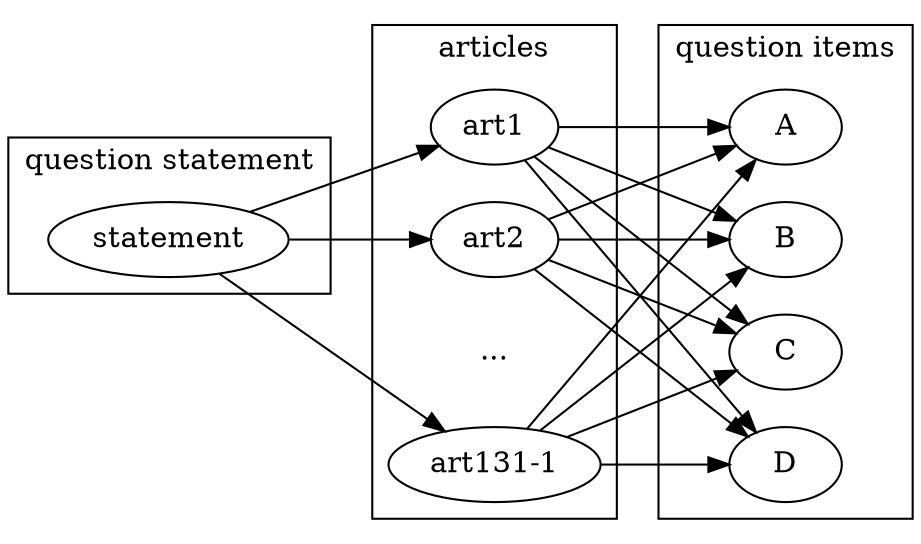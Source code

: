 // dot -Tps -o graph.ps graph.gv
// gs -o graph.pdf -sDEVICE=pdfwrite -g4510x3260 -dPDFFitPage graph.ps
Digraph oab {
        rankdir=LR;
        splines=line;
        subgraph cluster_statement {
                label="question statement"
                statement
        }
        subgraph cluster_articles{
                label="articles"
                art1;
                art2;
                reticencias[label="...", shape="none"];
                art131[label="art131-1"];
                
                {rank=same;
                        art1;
                        art2;
                        reticencias;
                        art131}
                } 		
        subgraph cluster_items {
                        label="question items";
                A;
                B;
                C;
                D;
                {rank=same;
                        A B C D}
                }
        statement -> {art1 art2 art131};
        art1 -> {A B C D};
        art2 -> {A B C D};
        art131 -> {A B C D};
            }